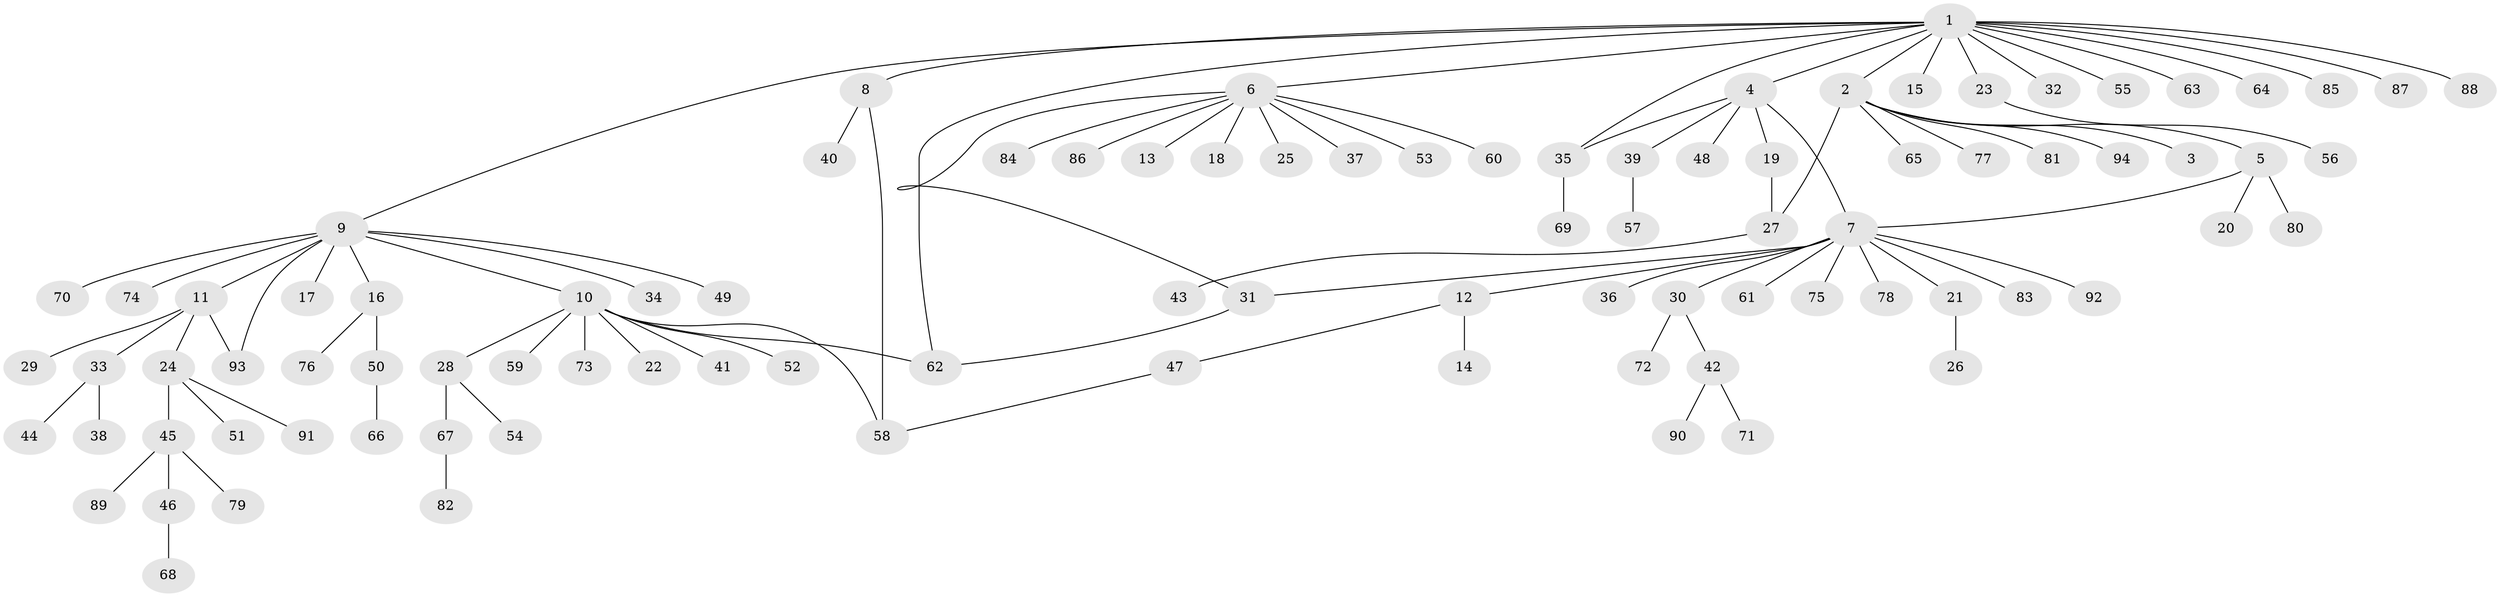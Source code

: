 // Generated by graph-tools (version 1.1) at 2025/01/03/09/25 03:01:54]
// undirected, 94 vertices, 102 edges
graph export_dot {
graph [start="1"]
  node [color=gray90,style=filled];
  1;
  2;
  3;
  4;
  5;
  6;
  7;
  8;
  9;
  10;
  11;
  12;
  13;
  14;
  15;
  16;
  17;
  18;
  19;
  20;
  21;
  22;
  23;
  24;
  25;
  26;
  27;
  28;
  29;
  30;
  31;
  32;
  33;
  34;
  35;
  36;
  37;
  38;
  39;
  40;
  41;
  42;
  43;
  44;
  45;
  46;
  47;
  48;
  49;
  50;
  51;
  52;
  53;
  54;
  55;
  56;
  57;
  58;
  59;
  60;
  61;
  62;
  63;
  64;
  65;
  66;
  67;
  68;
  69;
  70;
  71;
  72;
  73;
  74;
  75;
  76;
  77;
  78;
  79;
  80;
  81;
  82;
  83;
  84;
  85;
  86;
  87;
  88;
  89;
  90;
  91;
  92;
  93;
  94;
  1 -- 2;
  1 -- 4;
  1 -- 6;
  1 -- 8;
  1 -- 9;
  1 -- 15;
  1 -- 23;
  1 -- 32;
  1 -- 35;
  1 -- 55;
  1 -- 62;
  1 -- 63;
  1 -- 64;
  1 -- 85;
  1 -- 87;
  1 -- 88;
  2 -- 3;
  2 -- 5;
  2 -- 27;
  2 -- 65;
  2 -- 77;
  2 -- 81;
  2 -- 94;
  4 -- 7;
  4 -- 19;
  4 -- 35;
  4 -- 39;
  4 -- 48;
  5 -- 7;
  5 -- 20;
  5 -- 80;
  6 -- 13;
  6 -- 18;
  6 -- 25;
  6 -- 31;
  6 -- 37;
  6 -- 53;
  6 -- 60;
  6 -- 84;
  6 -- 86;
  7 -- 12;
  7 -- 21;
  7 -- 30;
  7 -- 31;
  7 -- 36;
  7 -- 61;
  7 -- 75;
  7 -- 78;
  7 -- 83;
  7 -- 92;
  8 -- 40;
  8 -- 58;
  9 -- 10;
  9 -- 11;
  9 -- 16;
  9 -- 17;
  9 -- 34;
  9 -- 49;
  9 -- 70;
  9 -- 74;
  9 -- 93;
  10 -- 22;
  10 -- 28;
  10 -- 41;
  10 -- 52;
  10 -- 58;
  10 -- 59;
  10 -- 62;
  10 -- 73;
  11 -- 24;
  11 -- 29;
  11 -- 33;
  11 -- 93;
  12 -- 14;
  12 -- 47;
  16 -- 50;
  16 -- 76;
  19 -- 27;
  21 -- 26;
  23 -- 56;
  24 -- 45;
  24 -- 51;
  24 -- 91;
  27 -- 43;
  28 -- 54;
  28 -- 67;
  30 -- 42;
  30 -- 72;
  31 -- 62;
  33 -- 38;
  33 -- 44;
  35 -- 69;
  39 -- 57;
  42 -- 71;
  42 -- 90;
  45 -- 46;
  45 -- 79;
  45 -- 89;
  46 -- 68;
  47 -- 58;
  50 -- 66;
  67 -- 82;
}
